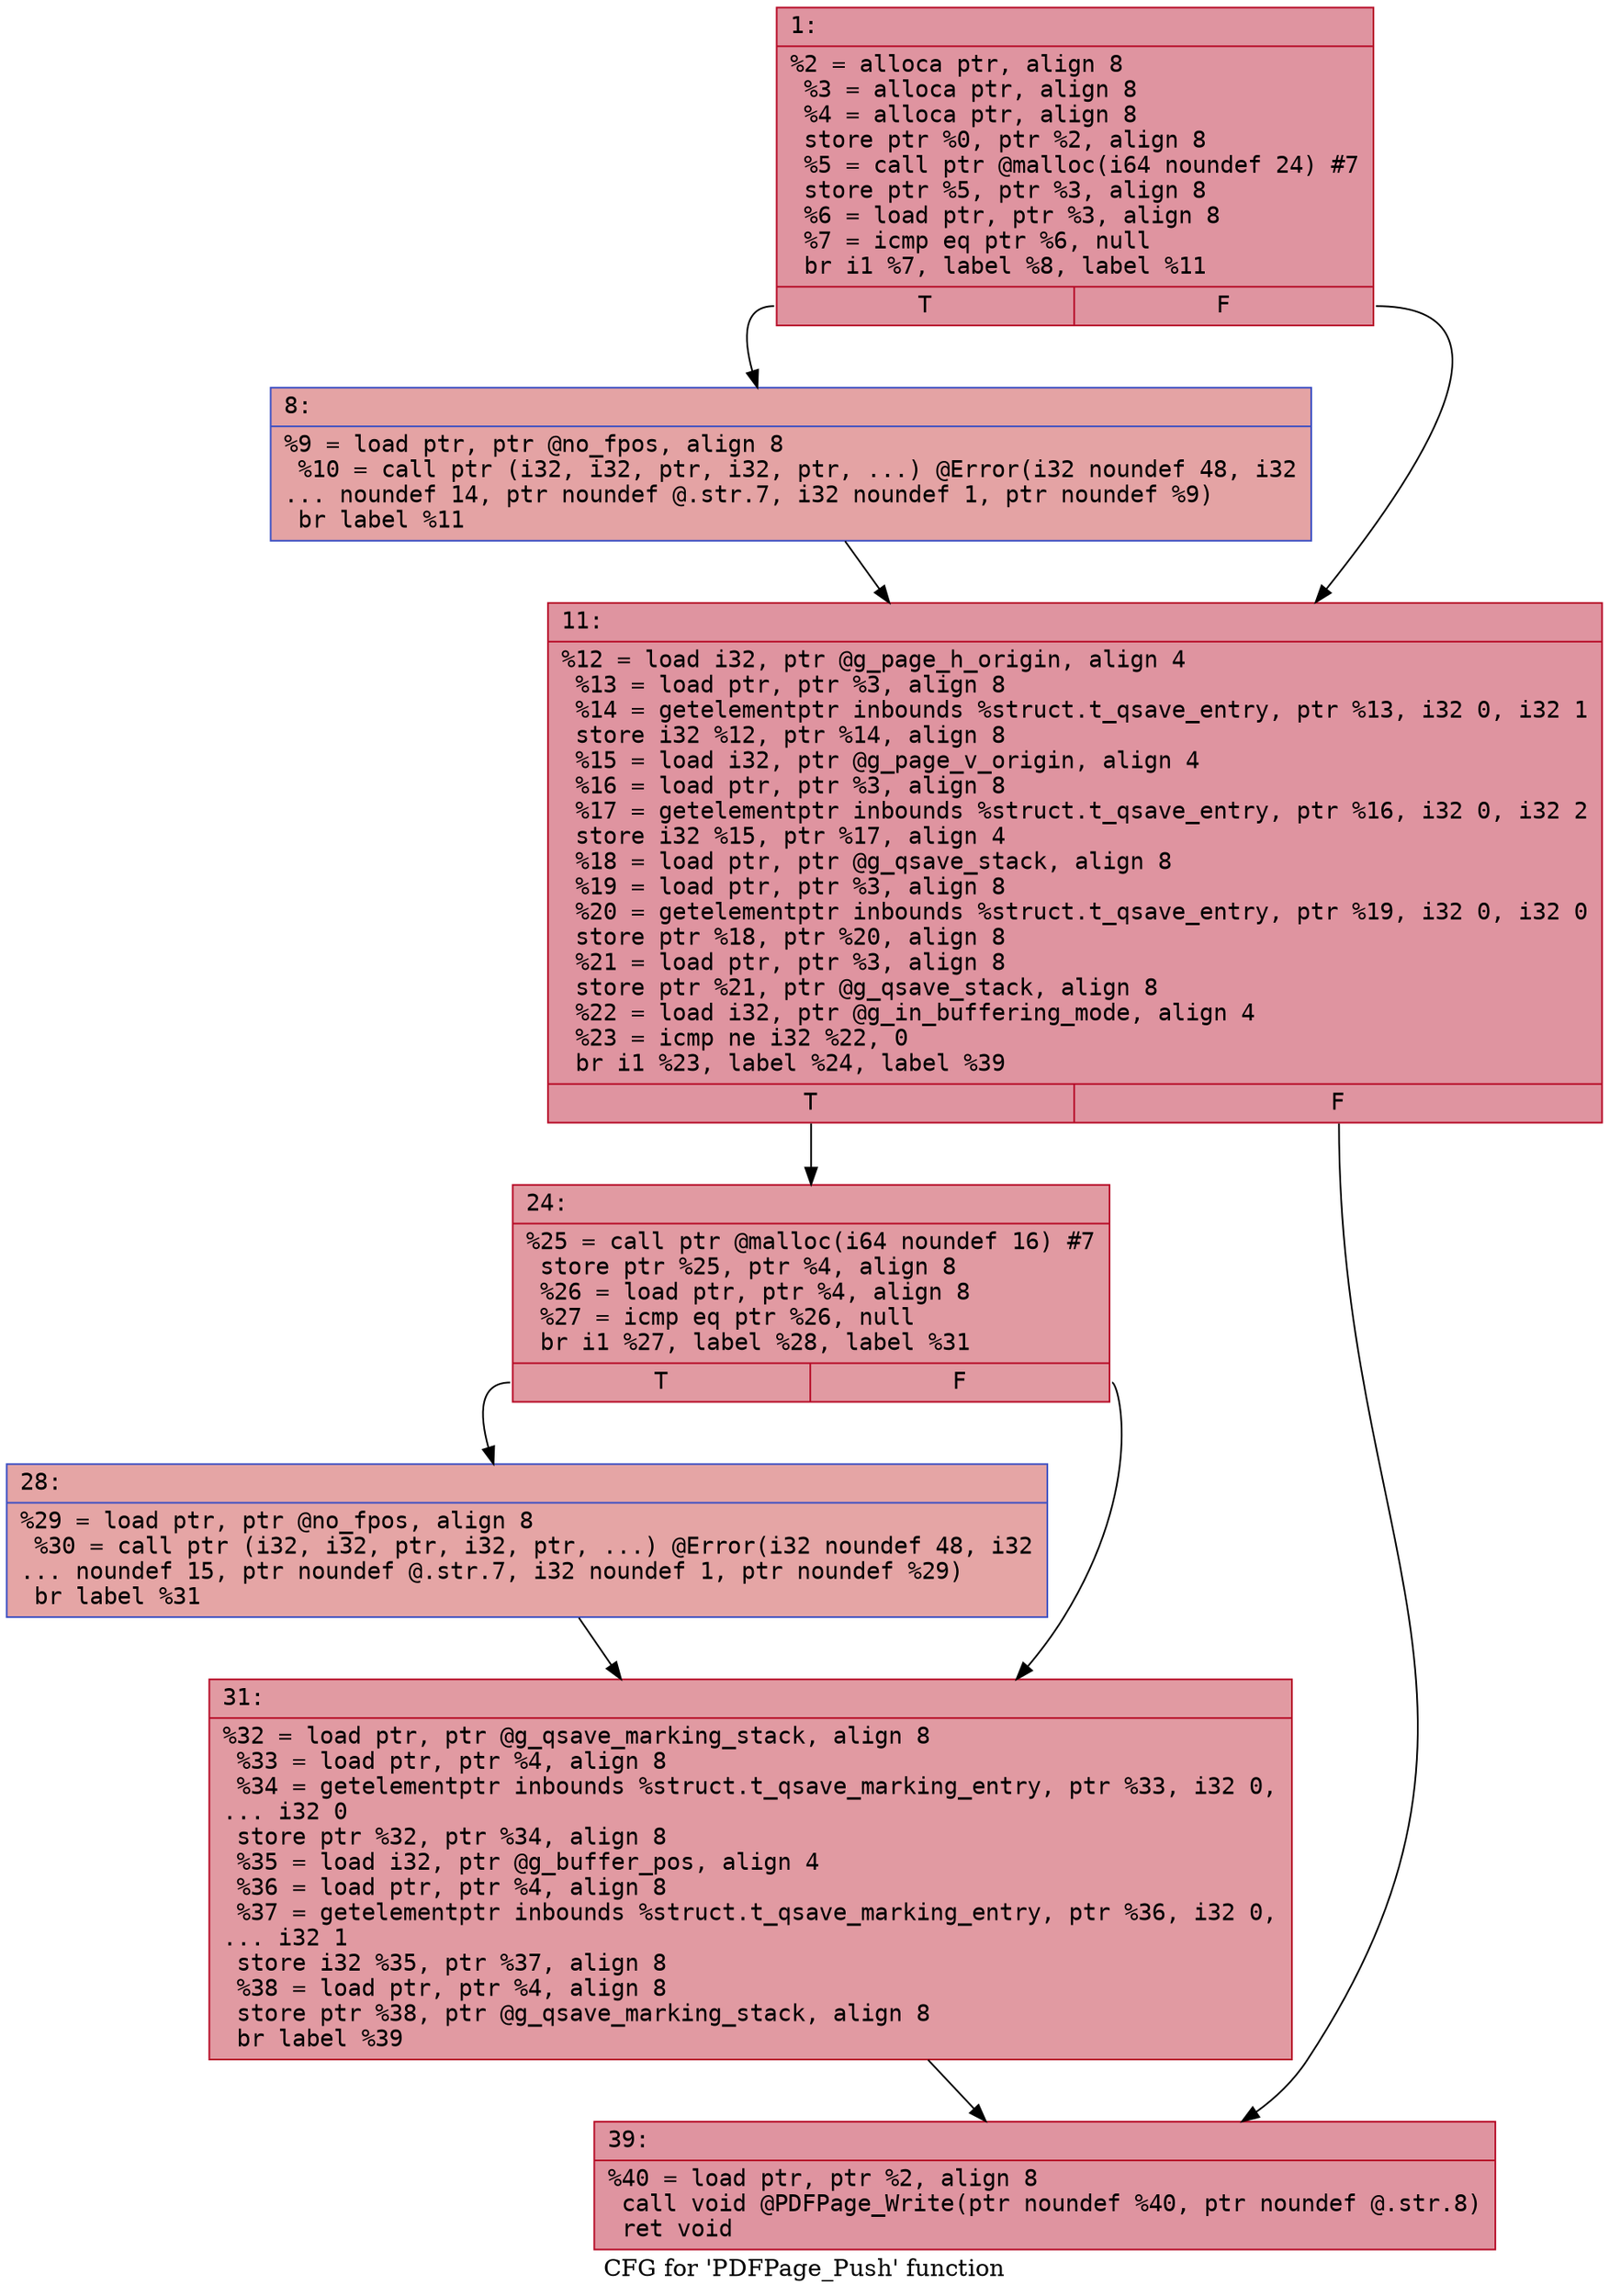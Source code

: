 digraph "CFG for 'PDFPage_Push' function" {
	label="CFG for 'PDFPage_Push' function";

	Node0x600000528230 [shape=record,color="#b70d28ff", style=filled, fillcolor="#b70d2870" fontname="Courier",label="{1:\l|  %2 = alloca ptr, align 8\l  %3 = alloca ptr, align 8\l  %4 = alloca ptr, align 8\l  store ptr %0, ptr %2, align 8\l  %5 = call ptr @malloc(i64 noundef 24) #7\l  store ptr %5, ptr %3, align 8\l  %6 = load ptr, ptr %3, align 8\l  %7 = icmp eq ptr %6, null\l  br i1 %7, label %8, label %11\l|{<s0>T|<s1>F}}"];
	Node0x600000528230:s0 -> Node0x600000528280[tooltip="1 -> 8\nProbability 37.50%" ];
	Node0x600000528230:s1 -> Node0x6000005282d0[tooltip="1 -> 11\nProbability 62.50%" ];
	Node0x600000528280 [shape=record,color="#3d50c3ff", style=filled, fillcolor="#c32e3170" fontname="Courier",label="{8:\l|  %9 = load ptr, ptr @no_fpos, align 8\l  %10 = call ptr (i32, i32, ptr, i32, ptr, ...) @Error(i32 noundef 48, i32\l... noundef 14, ptr noundef @.str.7, i32 noundef 1, ptr noundef %9)\l  br label %11\l}"];
	Node0x600000528280 -> Node0x6000005282d0[tooltip="8 -> 11\nProbability 100.00%" ];
	Node0x6000005282d0 [shape=record,color="#b70d28ff", style=filled, fillcolor="#b70d2870" fontname="Courier",label="{11:\l|  %12 = load i32, ptr @g_page_h_origin, align 4\l  %13 = load ptr, ptr %3, align 8\l  %14 = getelementptr inbounds %struct.t_qsave_entry, ptr %13, i32 0, i32 1\l  store i32 %12, ptr %14, align 8\l  %15 = load i32, ptr @g_page_v_origin, align 4\l  %16 = load ptr, ptr %3, align 8\l  %17 = getelementptr inbounds %struct.t_qsave_entry, ptr %16, i32 0, i32 2\l  store i32 %15, ptr %17, align 4\l  %18 = load ptr, ptr @g_qsave_stack, align 8\l  %19 = load ptr, ptr %3, align 8\l  %20 = getelementptr inbounds %struct.t_qsave_entry, ptr %19, i32 0, i32 0\l  store ptr %18, ptr %20, align 8\l  %21 = load ptr, ptr %3, align 8\l  store ptr %21, ptr @g_qsave_stack, align 8\l  %22 = load i32, ptr @g_in_buffering_mode, align 4\l  %23 = icmp ne i32 %22, 0\l  br i1 %23, label %24, label %39\l|{<s0>T|<s1>F}}"];
	Node0x6000005282d0:s0 -> Node0x600000528320[tooltip="11 -> 24\nProbability 62.50%" ];
	Node0x6000005282d0:s1 -> Node0x600000528410[tooltip="11 -> 39\nProbability 37.50%" ];
	Node0x600000528320 [shape=record,color="#b70d28ff", style=filled, fillcolor="#bb1b2c70" fontname="Courier",label="{24:\l|  %25 = call ptr @malloc(i64 noundef 16) #7\l  store ptr %25, ptr %4, align 8\l  %26 = load ptr, ptr %4, align 8\l  %27 = icmp eq ptr %26, null\l  br i1 %27, label %28, label %31\l|{<s0>T|<s1>F}}"];
	Node0x600000528320:s0 -> Node0x600000528370[tooltip="24 -> 28\nProbability 37.50%" ];
	Node0x600000528320:s1 -> Node0x6000005283c0[tooltip="24 -> 31\nProbability 62.50%" ];
	Node0x600000528370 [shape=record,color="#3d50c3ff", style=filled, fillcolor="#c5333470" fontname="Courier",label="{28:\l|  %29 = load ptr, ptr @no_fpos, align 8\l  %30 = call ptr (i32, i32, ptr, i32, ptr, ...) @Error(i32 noundef 48, i32\l... noundef 15, ptr noundef @.str.7, i32 noundef 1, ptr noundef %29)\l  br label %31\l}"];
	Node0x600000528370 -> Node0x6000005283c0[tooltip="28 -> 31\nProbability 100.00%" ];
	Node0x6000005283c0 [shape=record,color="#b70d28ff", style=filled, fillcolor="#bb1b2c70" fontname="Courier",label="{31:\l|  %32 = load ptr, ptr @g_qsave_marking_stack, align 8\l  %33 = load ptr, ptr %4, align 8\l  %34 = getelementptr inbounds %struct.t_qsave_marking_entry, ptr %33, i32 0,\l... i32 0\l  store ptr %32, ptr %34, align 8\l  %35 = load i32, ptr @g_buffer_pos, align 4\l  %36 = load ptr, ptr %4, align 8\l  %37 = getelementptr inbounds %struct.t_qsave_marking_entry, ptr %36, i32 0,\l... i32 1\l  store i32 %35, ptr %37, align 8\l  %38 = load ptr, ptr %4, align 8\l  store ptr %38, ptr @g_qsave_marking_stack, align 8\l  br label %39\l}"];
	Node0x6000005283c0 -> Node0x600000528410[tooltip="31 -> 39\nProbability 100.00%" ];
	Node0x600000528410 [shape=record,color="#b70d28ff", style=filled, fillcolor="#b70d2870" fontname="Courier",label="{39:\l|  %40 = load ptr, ptr %2, align 8\l  call void @PDFPage_Write(ptr noundef %40, ptr noundef @.str.8)\l  ret void\l}"];
}
